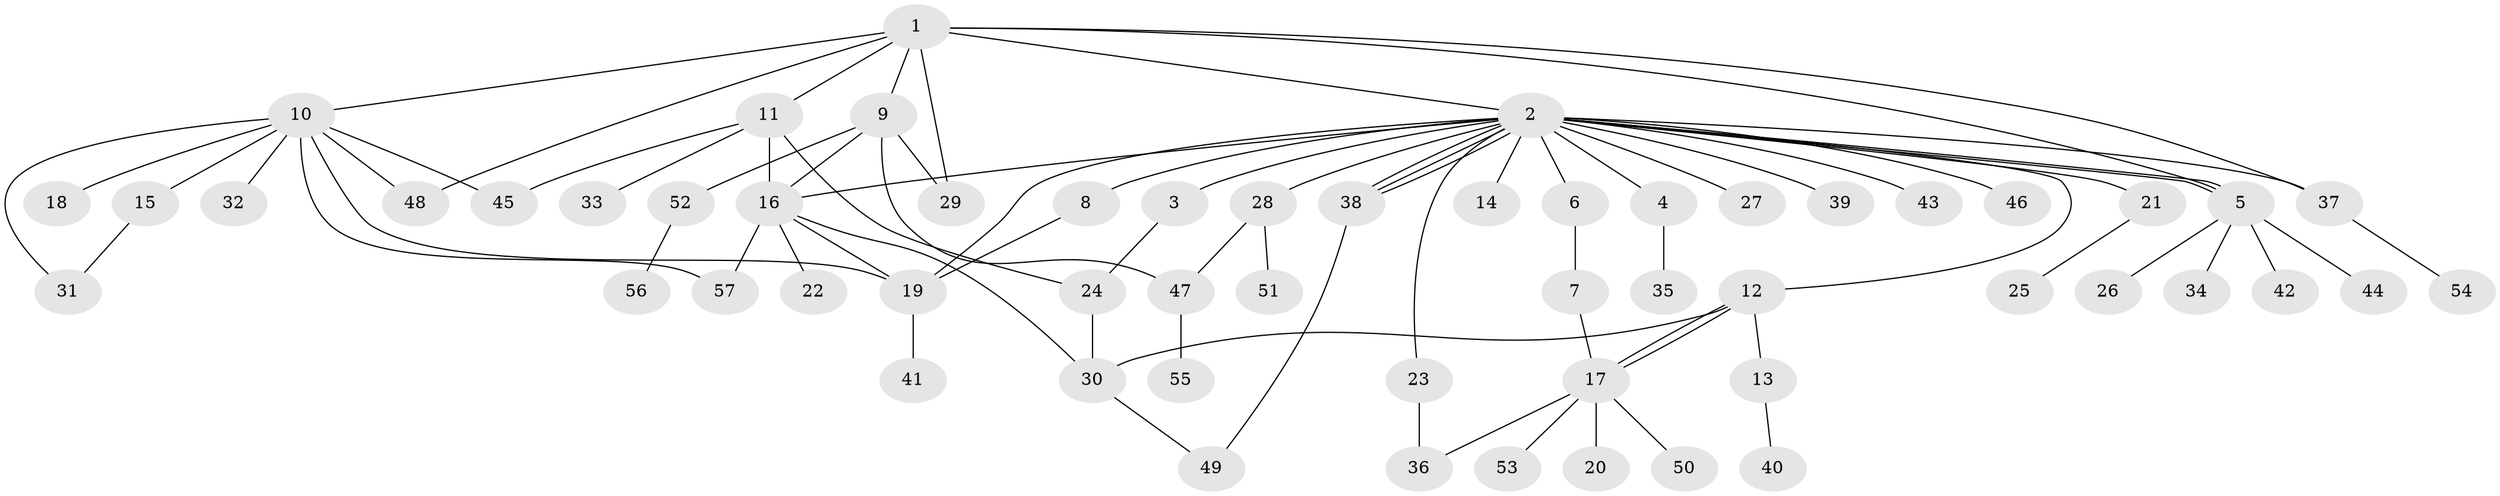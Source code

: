 // coarse degree distribution, {12: 0.058823529411764705, 1: 0.5294117647058824, 2: 0.17647058823529413, 3: 0.058823529411764705, 4: 0.17647058823529413}
// Generated by graph-tools (version 1.1) at 2025/18/03/04/25 18:18:00]
// undirected, 57 vertices, 79 edges
graph export_dot {
graph [start="1"]
  node [color=gray90,style=filled];
  1;
  2;
  3;
  4;
  5;
  6;
  7;
  8;
  9;
  10;
  11;
  12;
  13;
  14;
  15;
  16;
  17;
  18;
  19;
  20;
  21;
  22;
  23;
  24;
  25;
  26;
  27;
  28;
  29;
  30;
  31;
  32;
  33;
  34;
  35;
  36;
  37;
  38;
  39;
  40;
  41;
  42;
  43;
  44;
  45;
  46;
  47;
  48;
  49;
  50;
  51;
  52;
  53;
  54;
  55;
  56;
  57;
  1 -- 2;
  1 -- 5;
  1 -- 9;
  1 -- 10;
  1 -- 11;
  1 -- 29;
  1 -- 37;
  1 -- 48;
  2 -- 3;
  2 -- 4;
  2 -- 5;
  2 -- 5;
  2 -- 6;
  2 -- 8;
  2 -- 12;
  2 -- 14;
  2 -- 16;
  2 -- 19;
  2 -- 21;
  2 -- 23;
  2 -- 27;
  2 -- 28;
  2 -- 37;
  2 -- 38;
  2 -- 38;
  2 -- 38;
  2 -- 39;
  2 -- 43;
  2 -- 46;
  3 -- 24;
  4 -- 35;
  5 -- 26;
  5 -- 34;
  5 -- 42;
  5 -- 44;
  6 -- 7;
  7 -- 17;
  8 -- 19;
  9 -- 16;
  9 -- 29;
  9 -- 47;
  9 -- 52;
  10 -- 15;
  10 -- 18;
  10 -- 19;
  10 -- 31;
  10 -- 32;
  10 -- 45;
  10 -- 48;
  10 -- 57;
  11 -- 16;
  11 -- 24;
  11 -- 33;
  11 -- 45;
  12 -- 13;
  12 -- 17;
  12 -- 17;
  12 -- 30;
  13 -- 40;
  15 -- 31;
  16 -- 19;
  16 -- 22;
  16 -- 30;
  16 -- 57;
  17 -- 20;
  17 -- 36;
  17 -- 50;
  17 -- 53;
  19 -- 41;
  21 -- 25;
  23 -- 36;
  24 -- 30;
  28 -- 47;
  28 -- 51;
  30 -- 49;
  37 -- 54;
  38 -- 49;
  47 -- 55;
  52 -- 56;
}
